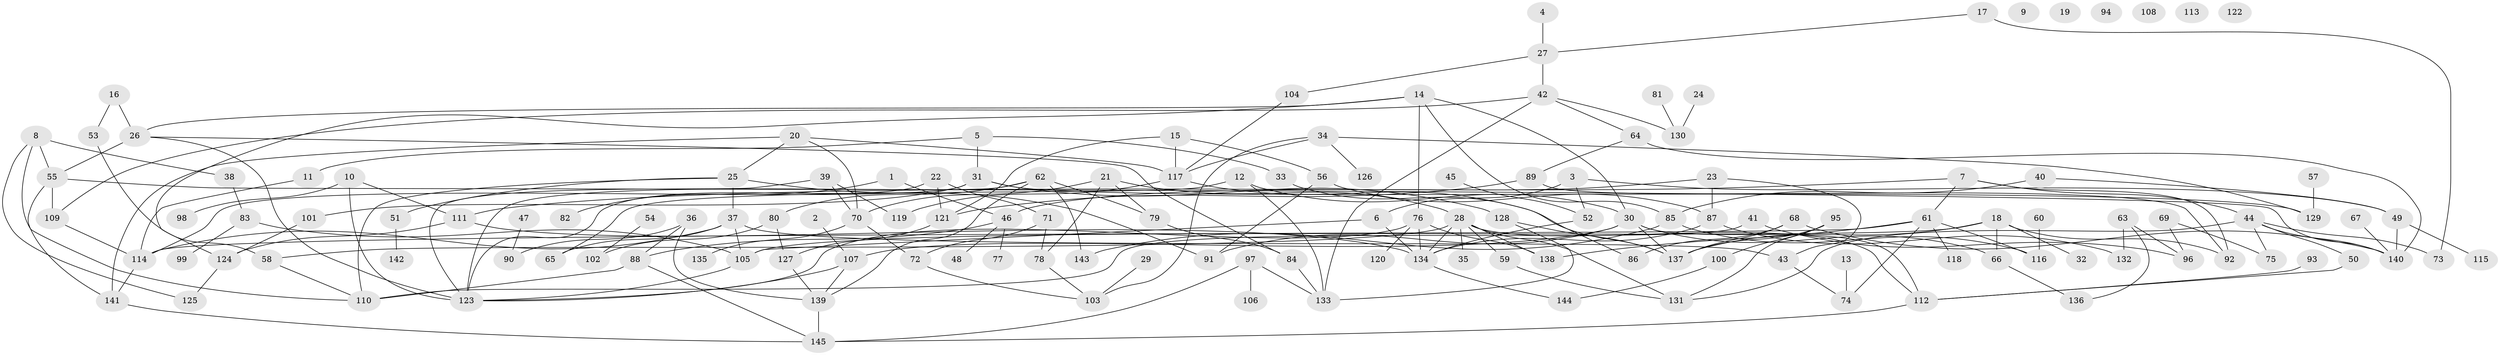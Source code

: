 // coarse degree distribution, {1: 0.21818181818181817, 3: 0.18181818181818182, 10: 0.01818181818181818, 7: 0.03636363636363636, 12: 0.05454545454545454, 9: 0.03636363636363636, 0: 0.10909090909090909, 2: 0.18181818181818182, 19: 0.01818181818181818, 8: 0.01818181818181818, 4: 0.01818181818181818, 13: 0.01818181818181818, 11: 0.01818181818181818, 5: 0.05454545454545454, 6: 0.01818181818181818}
// Generated by graph-tools (version 1.1) at 2025/16/03/04/25 18:16:28]
// undirected, 145 vertices, 212 edges
graph export_dot {
graph [start="1"]
  node [color=gray90,style=filled];
  1;
  2;
  3;
  4;
  5;
  6;
  7;
  8;
  9;
  10;
  11;
  12;
  13;
  14;
  15;
  16;
  17;
  18;
  19;
  20;
  21;
  22;
  23;
  24;
  25;
  26;
  27;
  28;
  29;
  30;
  31;
  32;
  33;
  34;
  35;
  36;
  37;
  38;
  39;
  40;
  41;
  42;
  43;
  44;
  45;
  46;
  47;
  48;
  49;
  50;
  51;
  52;
  53;
  54;
  55;
  56;
  57;
  58;
  59;
  60;
  61;
  62;
  63;
  64;
  65;
  66;
  67;
  68;
  69;
  70;
  71;
  72;
  73;
  74;
  75;
  76;
  77;
  78;
  79;
  80;
  81;
  82;
  83;
  84;
  85;
  86;
  87;
  88;
  89;
  90;
  91;
  92;
  93;
  94;
  95;
  96;
  97;
  98;
  99;
  100;
  101;
  102;
  103;
  104;
  105;
  106;
  107;
  108;
  109;
  110;
  111;
  112;
  113;
  114;
  115;
  116;
  117;
  118;
  119;
  120;
  121;
  122;
  123;
  124;
  125;
  126;
  127;
  128;
  129;
  130;
  131;
  132;
  133;
  134;
  135;
  136;
  137;
  138;
  139;
  140;
  141;
  142;
  143;
  144;
  145;
  1 -- 46;
  1 -- 82;
  2 -- 107;
  3 -- 6;
  3 -- 49;
  3 -- 52;
  4 -- 27;
  5 -- 11;
  5 -- 31;
  5 -- 33;
  6 -- 105;
  6 -- 134;
  7 -- 44;
  7 -- 61;
  7 -- 92;
  7 -- 111;
  8 -- 38;
  8 -- 55;
  8 -- 110;
  8 -- 125;
  10 -- 98;
  10 -- 111;
  10 -- 123;
  11 -- 114;
  12 -- 30;
  12 -- 65;
  12 -- 133;
  13 -- 74;
  14 -- 26;
  14 -- 30;
  14 -- 76;
  14 -- 85;
  14 -- 124;
  15 -- 56;
  15 -- 117;
  15 -- 121;
  16 -- 26;
  16 -- 53;
  17 -- 27;
  17 -- 73;
  18 -- 32;
  18 -- 66;
  18 -- 92;
  18 -- 105;
  18 -- 137;
  20 -- 25;
  20 -- 70;
  20 -- 117;
  20 -- 141;
  21 -- 28;
  21 -- 70;
  21 -- 78;
  21 -- 79;
  22 -- 71;
  22 -- 121;
  22 -- 123;
  23 -- 43;
  23 -- 46;
  23 -- 87;
  24 -- 130;
  25 -- 37;
  25 -- 51;
  25 -- 91;
  25 -- 110;
  26 -- 55;
  26 -- 84;
  26 -- 123;
  27 -- 42;
  27 -- 104;
  28 -- 35;
  28 -- 58;
  28 -- 59;
  28 -- 112;
  28 -- 131;
  28 -- 134;
  28 -- 138;
  29 -- 103;
  30 -- 66;
  30 -- 91;
  30 -- 107;
  30 -- 112;
  30 -- 137;
  31 -- 101;
  31 -- 114;
  31 -- 128;
  31 -- 129;
  33 -- 86;
  34 -- 103;
  34 -- 117;
  34 -- 126;
  34 -- 129;
  36 -- 88;
  36 -- 90;
  36 -- 139;
  37 -- 43;
  37 -- 65;
  37 -- 105;
  37 -- 114;
  38 -- 83;
  39 -- 70;
  39 -- 119;
  39 -- 123;
  40 -- 49;
  40 -- 85;
  41 -- 96;
  41 -- 110;
  42 -- 64;
  42 -- 109;
  42 -- 130;
  42 -- 133;
  43 -- 74;
  44 -- 50;
  44 -- 73;
  44 -- 75;
  44 -- 131;
  44 -- 140;
  45 -- 52;
  46 -- 48;
  46 -- 77;
  46 -- 88;
  47 -- 90;
  49 -- 115;
  49 -- 140;
  50 -- 112;
  51 -- 142;
  52 -- 134;
  53 -- 58;
  54 -- 102;
  55 -- 109;
  55 -- 140;
  55 -- 141;
  56 -- 87;
  56 -- 91;
  57 -- 129;
  58 -- 110;
  59 -- 131;
  60 -- 116;
  61 -- 74;
  61 -- 114;
  61 -- 116;
  61 -- 118;
  61 -- 138;
  62 -- 79;
  62 -- 80;
  62 -- 123;
  62 -- 139;
  62 -- 143;
  63 -- 96;
  63 -- 132;
  63 -- 136;
  64 -- 89;
  64 -- 140;
  66 -- 136;
  67 -- 140;
  68 -- 86;
  68 -- 137;
  68 -- 140;
  69 -- 75;
  69 -- 96;
  70 -- 72;
  70 -- 135;
  71 -- 72;
  71 -- 78;
  72 -- 103;
  76 -- 120;
  76 -- 123;
  76 -- 134;
  76 -- 138;
  78 -- 103;
  79 -- 84;
  80 -- 102;
  80 -- 127;
  81 -- 130;
  83 -- 99;
  83 -- 105;
  84 -- 133;
  85 -- 116;
  85 -- 143;
  87 -- 132;
  87 -- 134;
  88 -- 110;
  88 -- 145;
  89 -- 92;
  89 -- 121;
  93 -- 112;
  95 -- 100;
  95 -- 131;
  95 -- 137;
  97 -- 106;
  97 -- 133;
  97 -- 145;
  100 -- 144;
  101 -- 124;
  104 -- 117;
  105 -- 123;
  107 -- 123;
  107 -- 139;
  109 -- 114;
  111 -- 124;
  111 -- 134;
  112 -- 145;
  114 -- 141;
  117 -- 119;
  117 -- 137;
  121 -- 127;
  124 -- 125;
  127 -- 139;
  128 -- 133;
  128 -- 137;
  134 -- 144;
  139 -- 145;
  141 -- 145;
}
